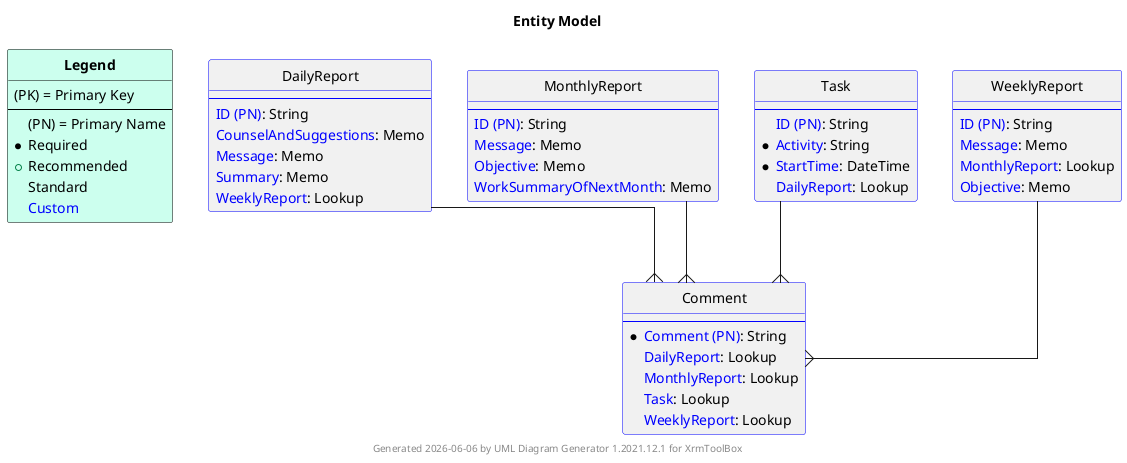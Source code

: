 @startuml

hide circle
hide stereotype

skinparam linetype ortho
skinparam RoundCorner 5
skinparam Padding 1
skinparam ArrowFontSize 12
skinparam ClassBorderColor Black
skinparam ClassBorderColor<<custom>> Blue

entity **Legend** <<standard>> #CCFFEE {
    (PK) = Primary Key
    --
    (PN) = Primary Name
    * Required
    + Recommended
    Standard
    <color:blue>Custom</color>
}

title  Entity Model

footer Generated %date("yyyy-MM-dd") by UML Diagram Generator 1.2021.12.1 for XrmToolBox

entity Comment <<custom>>
{
    --
    *<color:blue>Comment (PN)</color>: String
    <color:blue>DailyReport</color>: Lookup
    <color:blue>MonthlyReport</color>: Lookup
    <color:blue>Task</color>: Lookup
    <color:blue>WeeklyReport</color>: Lookup
}

entity DailyReport <<custom>>
{
    --
    <color:blue>ID (PN)</color>: String
    <color:blue>CounselAndSuggestions</color>: Memo
    <color:blue>Message</color>: Memo
    <color:blue>Summary</color>: Memo
    <color:blue>WeeklyReport</color>: Lookup
}

entity MonthlyReport <<custom>>
{
    --
    <color:blue>ID (PN)</color>: String
    <color:blue>Message</color>: Memo
    <color:blue>Objective</color>: Memo
    <color:blue>WorkSummaryOfNextMonth</color>: Memo
}

entity Task <<custom>>
{
    --
    <color:blue>ID (PN)</color>: String
    *<color:blue>Activity</color>: String
    *<color:blue>StartTime</color>: DateTime
    <color:blue>DailyReport</color>: Lookup
}

entity WeeklyReport <<custom>>
{
    --
    <color:blue>ID (PN)</color>: String
    <color:blue>Message</color>: Memo
    <color:blue>MonthlyReport</color>: Lookup
    <color:blue>Objective</color>: Memo
}

Task --{ Comment
DailyReport --{ Comment
WeeklyReport --{ Comment
MonthlyReport --{ Comment

@enduml
